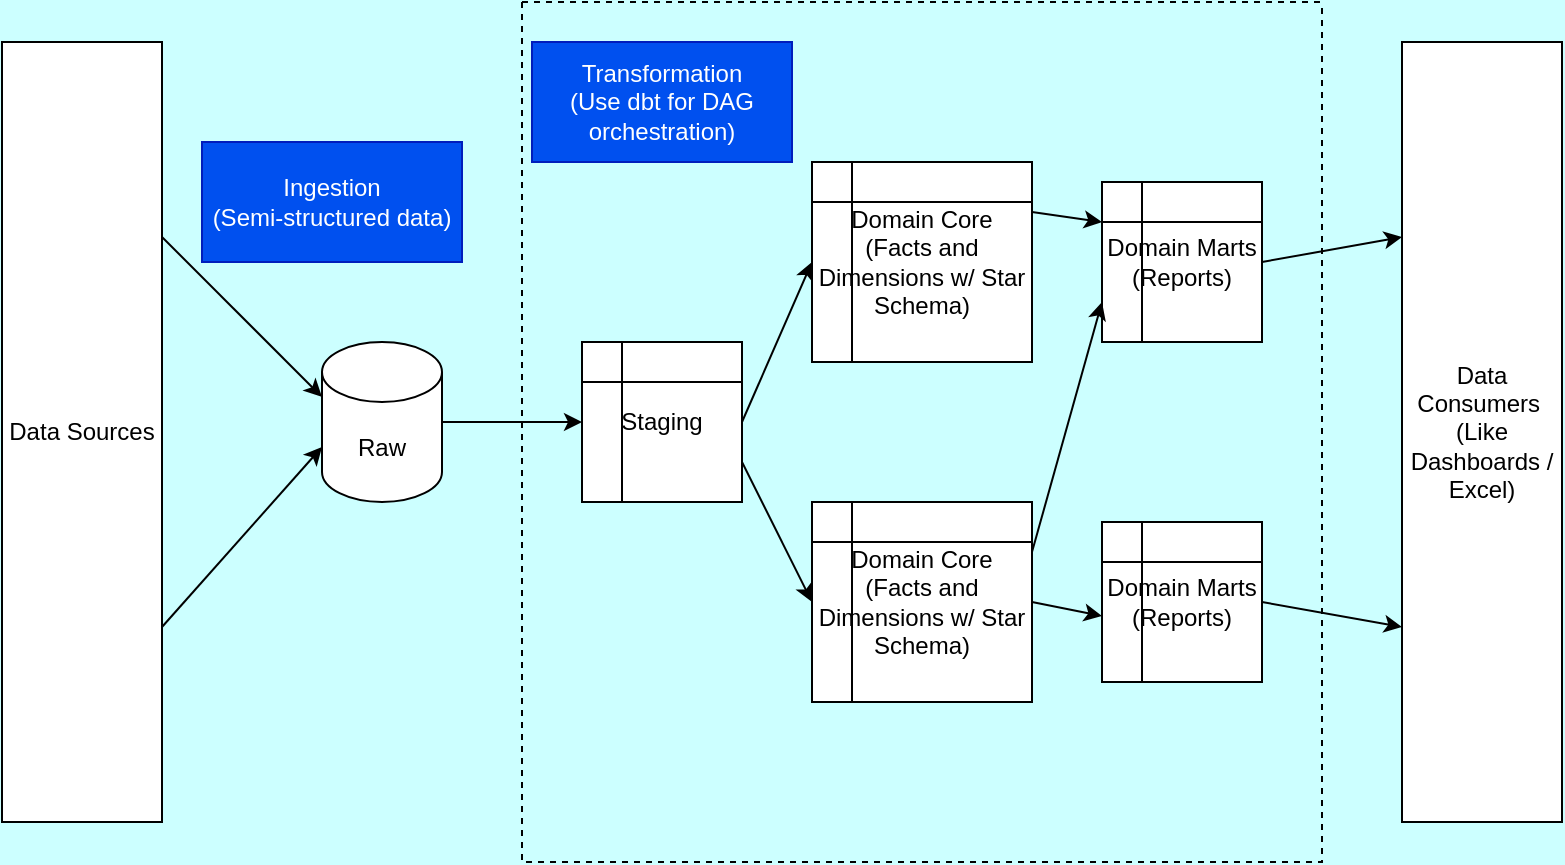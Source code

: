 <mxfile>
    <diagram id="7g7ZjOfzDb0z9ipdkM1g" name="Page-1">
        <mxGraphModel dx="1645" dy="758" grid="1" gridSize="10" guides="1" tooltips="1" connect="1" arrows="1" fold="1" page="1" pageScale="1" pageWidth="850" pageHeight="1100" background="#CCFFFF" math="0" shadow="0">
            <root>
                <mxCell id="0"/>
                <mxCell id="1" parent="0"/>
                <mxCell id="5" style="edgeStyle=none;html=1;exitX=1;exitY=0.25;exitDx=0;exitDy=0;entryX=0;entryY=0;entryDx=0;entryDy=27.5;entryPerimeter=0;strokeColor=#000000;" edge="1" parent="1" source="3" target="4">
                    <mxGeometry relative="1" as="geometry"/>
                </mxCell>
                <mxCell id="6" style="edgeStyle=none;html=1;exitX=1;exitY=0.75;exitDx=0;exitDy=0;entryX=0;entryY=0;entryDx=0;entryDy=52.5;entryPerimeter=0;strokeColor=#000000;" edge="1" parent="1" source="3" target="4">
                    <mxGeometry relative="1" as="geometry"/>
                </mxCell>
                <mxCell id="3" value="Data Sources" style="rounded=0;whiteSpace=wrap;html=1;strokeColor=#000000;" vertex="1" parent="1">
                    <mxGeometry x="50" y="110" width="80" height="390" as="geometry"/>
                </mxCell>
                <mxCell id="19" style="edgeStyle=none;html=1;exitX=1;exitY=0.5;exitDx=0;exitDy=0;exitPerimeter=0;strokeColor=#000000;" edge="1" parent="1" source="4" target="16">
                    <mxGeometry relative="1" as="geometry"/>
                </mxCell>
                <mxCell id="4" value="Raw" style="shape=cylinder3;whiteSpace=wrap;html=1;boundedLbl=1;backgroundOutline=1;size=15;strokeColor=#000000;" vertex="1" parent="1">
                    <mxGeometry x="210" y="260" width="60" height="80" as="geometry"/>
                </mxCell>
                <mxCell id="7" value="Ingestion&lt;br&gt;(Semi-structured data)" style="text;html=1;align=center;verticalAlign=middle;whiteSpace=wrap;rounded=0;fillColor=#0050ef;strokeColor=#001DBC;fontColor=#ffffff;" vertex="1" parent="1">
                    <mxGeometry x="150" y="160" width="130" height="60" as="geometry"/>
                </mxCell>
                <mxCell id="9" value="" style="swimlane;startSize=0;dashed=1;strokeColor=#000000;fillColor=default;" vertex="1" parent="1">
                    <mxGeometry x="310" y="90" width="400" height="430" as="geometry"/>
                </mxCell>
                <mxCell id="20" style="edgeStyle=none;html=1;exitX=1;exitY=0.5;exitDx=0;exitDy=0;entryX=0;entryY=0.5;entryDx=0;entryDy=0;strokeColor=#000000;" edge="1" parent="9" source="16" target="17">
                    <mxGeometry relative="1" as="geometry"/>
                </mxCell>
                <mxCell id="23" style="edgeStyle=none;html=1;exitX=1;exitY=0.75;exitDx=0;exitDy=0;entryX=0;entryY=0.5;entryDx=0;entryDy=0;strokeColor=#000000;" edge="1" parent="9" source="16" target="22">
                    <mxGeometry relative="1" as="geometry"/>
                </mxCell>
                <mxCell id="16" value="Staging" style="shape=internalStorage;whiteSpace=wrap;html=1;backgroundOutline=1;strokeColor=#000000;" vertex="1" parent="9">
                    <mxGeometry x="30" y="170" width="80" height="80" as="geometry"/>
                </mxCell>
                <mxCell id="21" style="edgeStyle=none;html=1;exitX=1;exitY=0.25;exitDx=0;exitDy=0;entryX=0;entryY=0.25;entryDx=0;entryDy=0;strokeColor=#000000;" edge="1" parent="9" source="17" target="18">
                    <mxGeometry relative="1" as="geometry"/>
                </mxCell>
                <mxCell id="17" value="Domain Core &lt;br&gt;(Facts and Dimensions w/ Star Schema)" style="shape=internalStorage;whiteSpace=wrap;html=1;backgroundOutline=1;strokeColor=#000000;" vertex="1" parent="9">
                    <mxGeometry x="145" y="80" width="110" height="100" as="geometry"/>
                </mxCell>
                <mxCell id="18" value="Domain Marts&lt;br&gt;(Reports)" style="shape=internalStorage;whiteSpace=wrap;html=1;backgroundOutline=1;strokeColor=#000000;" vertex="1" parent="9">
                    <mxGeometry x="290" y="90" width="80" height="80" as="geometry"/>
                </mxCell>
                <mxCell id="24" style="edgeStyle=none;html=1;exitX=1;exitY=0.25;exitDx=0;exitDy=0;entryX=0;entryY=0.75;entryDx=0;entryDy=0;strokeColor=#000000;" edge="1" parent="9" source="22" target="18">
                    <mxGeometry relative="1" as="geometry"/>
                </mxCell>
                <mxCell id="26" style="edgeStyle=none;html=1;exitX=1;exitY=0.5;exitDx=0;exitDy=0;entryX=0;entryY=0.588;entryDx=0;entryDy=0;entryPerimeter=0;strokeColor=#000000;" edge="1" parent="9" source="22" target="25">
                    <mxGeometry relative="1" as="geometry"/>
                </mxCell>
                <mxCell id="22" value="Domain Core &lt;br&gt;(Facts and Dimensions w/ Star Schema)" style="shape=internalStorage;whiteSpace=wrap;html=1;backgroundOutline=1;strokeColor=#000000;" vertex="1" parent="9">
                    <mxGeometry x="145" y="250" width="110" height="100" as="geometry"/>
                </mxCell>
                <mxCell id="25" value="Domain Marts&lt;br&gt;(Reports)" style="shape=internalStorage;whiteSpace=wrap;html=1;backgroundOutline=1;strokeColor=#000000;" vertex="1" parent="9">
                    <mxGeometry x="290" y="260" width="80" height="80" as="geometry"/>
                </mxCell>
                <mxCell id="30" value="Transformation&lt;br&gt;(Use dbt for DAG orchestration)" style="text;html=1;align=center;verticalAlign=middle;whiteSpace=wrap;rounded=0;fillColor=#0050ef;strokeColor=#001DBC;fontColor=#ffffff;" vertex="1" parent="9">
                    <mxGeometry x="5" y="20" width="130" height="60" as="geometry"/>
                </mxCell>
                <mxCell id="27" value="Data Consumers&amp;nbsp;&lt;br&gt;(Like Dashboards / Excel)" style="rounded=0;whiteSpace=wrap;html=1;strokeColor=#000000;" vertex="1" parent="1">
                    <mxGeometry x="750" y="110" width="80" height="390" as="geometry"/>
                </mxCell>
                <mxCell id="28" style="edgeStyle=none;html=1;exitX=1;exitY=0.5;exitDx=0;exitDy=0;entryX=0;entryY=0.25;entryDx=0;entryDy=0;strokeColor=#000000;" edge="1" parent="1" source="18" target="27">
                    <mxGeometry relative="1" as="geometry"/>
                </mxCell>
                <mxCell id="29" style="edgeStyle=none;html=1;exitX=1;exitY=0.5;exitDx=0;exitDy=0;entryX=0;entryY=0.75;entryDx=0;entryDy=0;strokeColor=#000000;" edge="1" parent="1" source="25" target="27">
                    <mxGeometry relative="1" as="geometry"/>
                </mxCell>
            </root>
        </mxGraphModel>
    </diagram>
</mxfile>